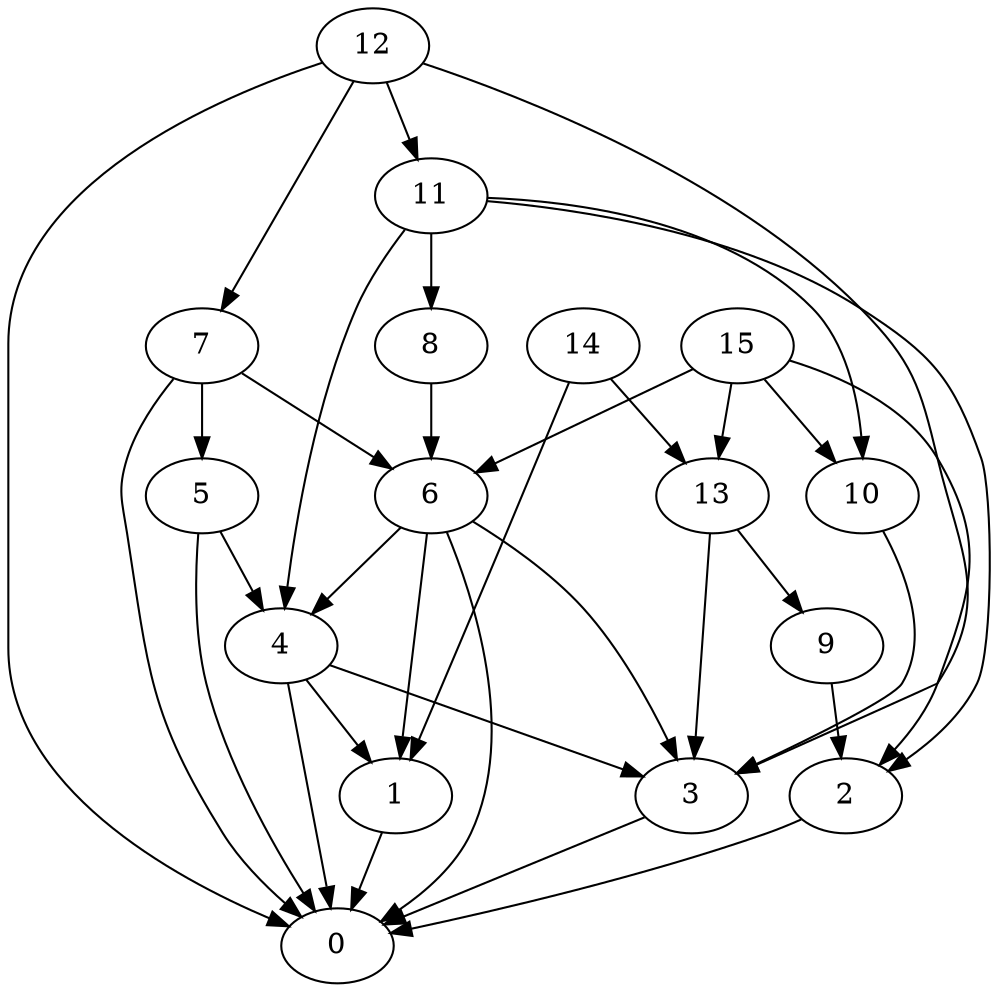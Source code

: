 digraph "Random_Nodes_16_Density_2.12_CCR_10.00_WeightType_Random_Heterogeneous-4-2-strong" {
12 [Weight=6];
11 [Weight=6];
7 [Weight=3];
15 [Weight=6];
8 [Weight=5];
14 [Weight=6];
6 [Weight=6];
13 [Weight=7];
5 [Weight=2];
4 [Weight=5];
9 [Weight=2];
2 [Weight=5];
1 [Weight=6];
10 [Weight=2];
3 [Weight=3];
0 [Weight=9];
12 -> 0 [Weight=27];
11 -> 2 [Weight=14];
1 -> 0 [Weight=27];
6 -> 0 [Weight=37];
11 -> 4 [Weight=14];
7 -> 6 [Weight=46];
12 -> 3 [Weight=9];
13 -> 3 [Weight=27];
12 -> 11 [Weight=18];
12 -> 7 [Weight=9];
3 -> 0 [Weight=14];
9 -> 2 [Weight=9];
7 -> 5 [Weight=18];
2 -> 0 [Weight=37];
11 -> 10 [Weight=37];
10 -> 3 [Weight=9];
14 -> 13 [Weight=18];
5 -> 4 [Weight=23];
11 -> 8 [Weight=46];
4 -> 1 [Weight=27];
6 -> 4 [Weight=27];
6 -> 3 [Weight=14];
15 -> 6 [Weight=27];
15 -> 13 [Weight=18];
4 -> 0 [Weight=14];
14 -> 1 [Weight=18];
5 -> 0 [Weight=18];
13 -> 9 [Weight=37];
15 -> 10 [Weight=37];
15 -> 2 [Weight=46];
4 -> 3 [Weight=32];
8 -> 6 [Weight=18];
6 -> 1 [Weight=9];
7 -> 0 [Weight=9];
}
